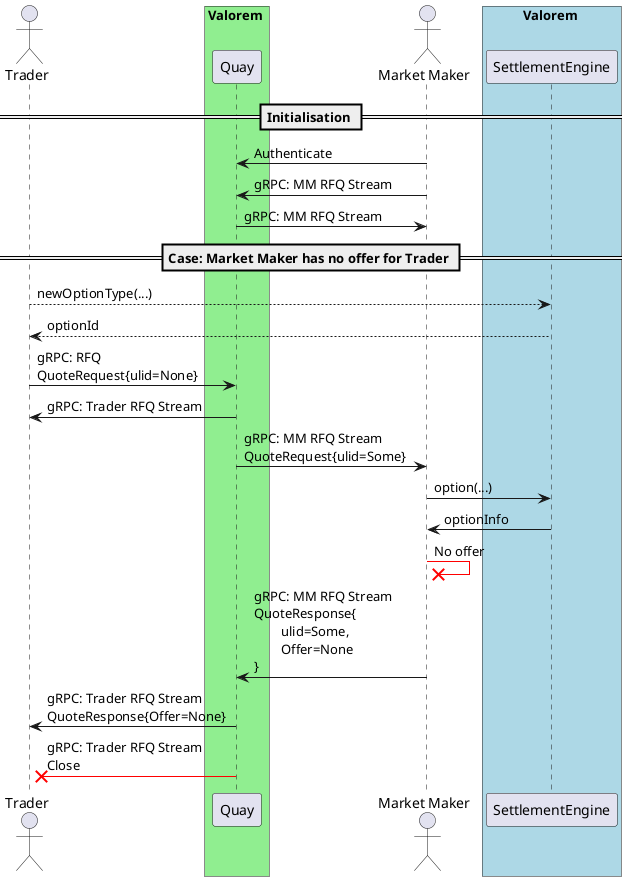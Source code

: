 @startuml

actor Trader
box Valorem #LightGreen
participant Quay
end box
actor "Market Maker" as MM
box Valorem #LightBlue
participant SettlementEngine as SE
end box

== Initialisation ==
MM -> Quay: Authenticate
MM -> Quay: gRPC: MM RFQ Stream
Quay -> MM: gRPC: MM RFQ Stream

== Case: Market Maker has no offer for Trader ==
Trader --> SE: newOptionType(...)
SE --> Trader: optionId
Trader -> Quay: gRPC: RFQ\nQuoteRequest{ulid=None}
Quay -> Trader: gRPC: Trader RFQ Stream
Quay -> MM: gRPC: MM RFQ Stream\nQuoteRequest{ulid=Some}
MM -> SE: option(...)
SE -> MM: optionInfo
MM -[#red]x MM: No offer
MM -> Quay: gRPC: MM RFQ Stream\nQuoteResponse{\n\tulid=Some,\n\tOffer=None\n}
Quay -> Trader: gRPC: Trader RFQ Stream\nQuoteResponse{Offer=None}
Quay -[#red]X Trader: gRPC: Trader RFQ Stream\nClose
@enduml